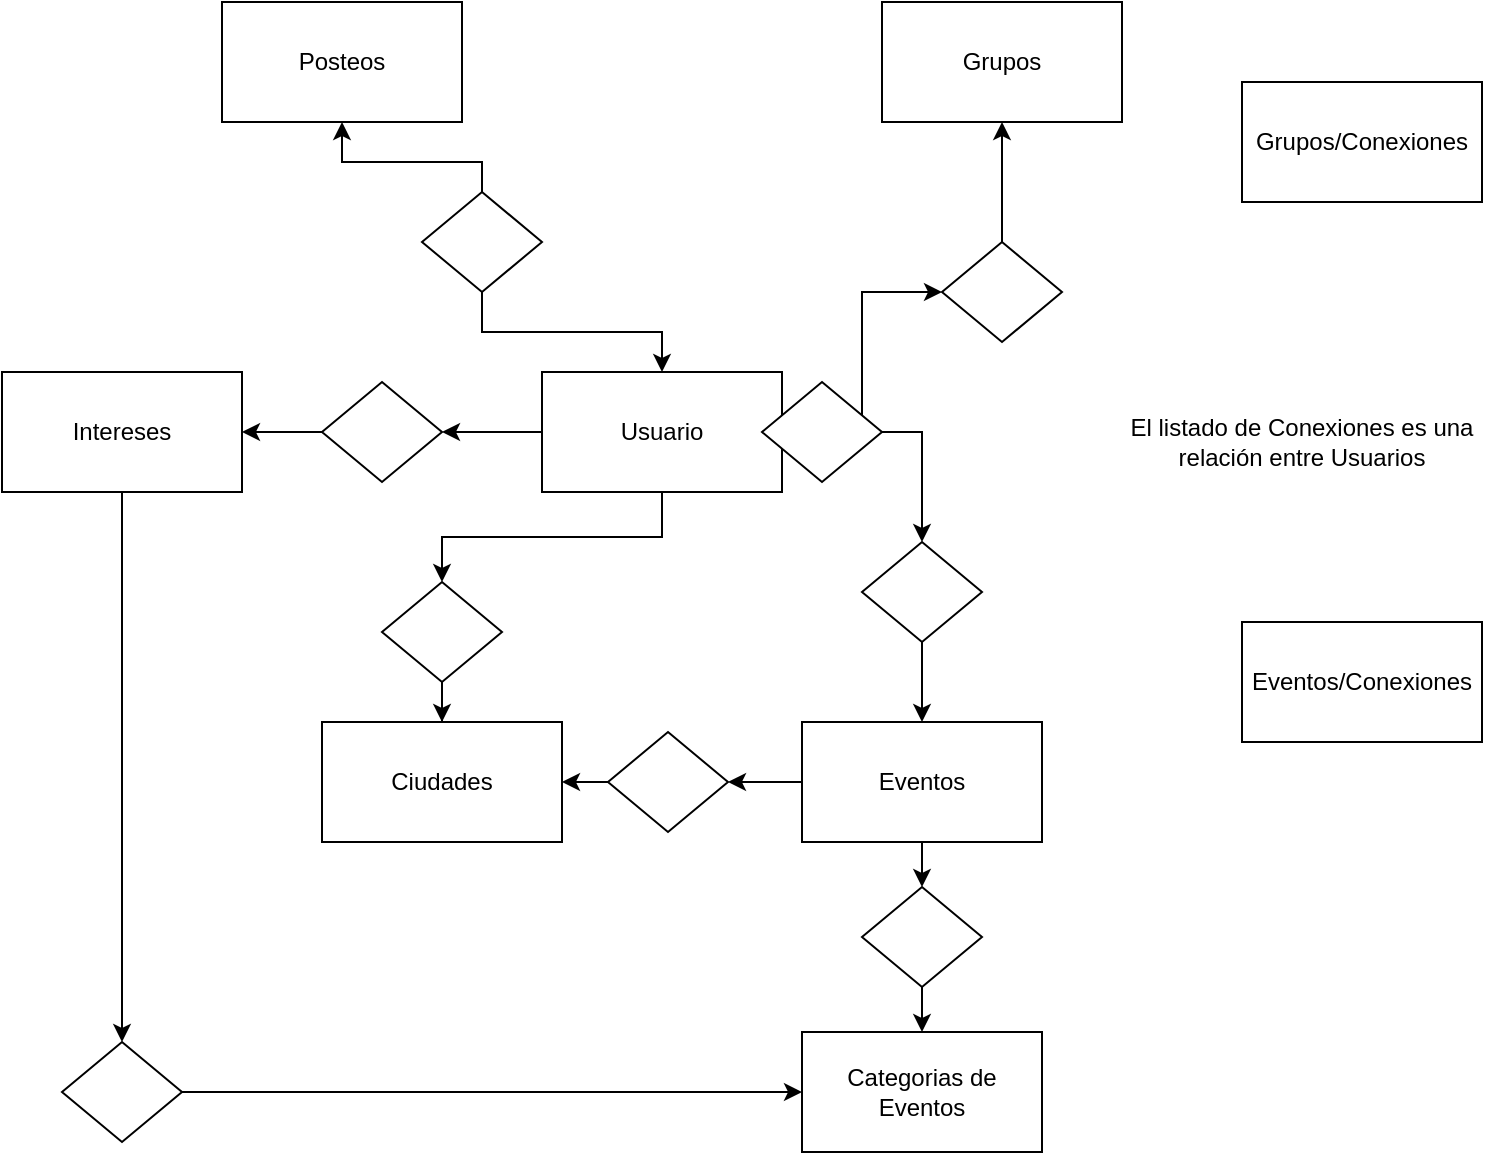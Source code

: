 <mxfile version="10.6.9" type="onedrive"><diagram id="a4jvNEhrJXfzJGENshXh" name="Page-1"><mxGraphModel dx="789" dy="1576" grid="1" gridSize="10" guides="1" tooltips="1" connect="1" arrows="1" fold="1" page="1" pageScale="1" pageWidth="827" pageHeight="1169" math="0" shadow="0"><root><mxCell id="0"/><mxCell id="1" parent="0"/><mxCell id="4y6UqLbimRRe3XPi3GQU-20" value="" style="edgeStyle=orthogonalEdgeStyle;rounded=0;orthogonalLoop=1;jettySize=auto;html=1;entryX=1;entryY=0.5;entryDx=0;entryDy=0;" edge="1" parent="1" source="4y6UqLbimRRe3XPi3GQU-1" target="4y6UqLbimRRe3XPi3GQU-11"><mxGeometry relative="1" as="geometry"><mxPoint x="370" y="180" as="targetPoint"/></mxGeometry></mxCell><mxCell id="4y6UqLbimRRe3XPi3GQU-27" value="" style="edgeStyle=orthogonalEdgeStyle;rounded=0;orthogonalLoop=1;jettySize=auto;html=1;entryX=0;entryY=0.5;entryDx=0;entryDy=0;" edge="1" parent="1" source="4y6UqLbimRRe3XPi3GQU-1" target="4y6UqLbimRRe3XPi3GQU-9"><mxGeometry relative="1" as="geometry"><mxPoint x="370" y="180" as="targetPoint"/></mxGeometry></mxCell><mxCell id="4y6UqLbimRRe3XPi3GQU-33" style="edgeStyle=orthogonalEdgeStyle;rounded=0;orthogonalLoop=1;jettySize=auto;html=1;" edge="1" parent="1" source="4y6UqLbimRRe3XPi3GQU-1" target="4y6UqLbimRRe3XPi3GQU-13"><mxGeometry relative="1" as="geometry"/></mxCell><mxCell id="4y6UqLbimRRe3XPi3GQU-35" value="" style="edgeStyle=orthogonalEdgeStyle;rounded=0;orthogonalLoop=1;jettySize=auto;html=1;entryX=0.5;entryY=0;entryDx=0;entryDy=0;exitX=0.5;exitY=1;exitDx=0;exitDy=0;" edge="1" parent="1" source="4y6UqLbimRRe3XPi3GQU-1" target="4y6UqLbimRRe3XPi3GQU-14"><mxGeometry relative="1" as="geometry"><mxPoint x="390" y="150" as="sourcePoint"/><mxPoint x="370" y="180" as="targetPoint"/></mxGeometry></mxCell><mxCell id="4y6UqLbimRRe3XPi3GQU-1" value="Usuario" style="rounded=0;whiteSpace=wrap;html=1;" vertex="1" parent="1"><mxGeometry x="320" y="85" width="120" height="60" as="geometry"/></mxCell><mxCell id="4y6UqLbimRRe3XPi3GQU-3" value="Ciudades" style="rounded=0;whiteSpace=wrap;html=1;" vertex="1" parent="1"><mxGeometry x="210" y="260" width="120" height="60" as="geometry"/></mxCell><mxCell id="4y6UqLbimRRe3XPi3GQU-41" value="" style="edgeStyle=orthogonalEdgeStyle;rounded=0;orthogonalLoop=1;jettySize=auto;html=1;entryX=0.5;entryY=0;entryDx=0;entryDy=0;" edge="1" parent="1" source="4y6UqLbimRRe3XPi3GQU-4" target="4y6UqLbimRRe3XPi3GQU-16"><mxGeometry relative="1" as="geometry"/></mxCell><mxCell id="4y6UqLbimRRe3XPi3GQU-47" value="" style="edgeStyle=orthogonalEdgeStyle;rounded=0;orthogonalLoop=1;jettySize=auto;html=1;" edge="1" parent="1" source="4y6UqLbimRRe3XPi3GQU-4" target="4y6UqLbimRRe3XPi3GQU-45"><mxGeometry relative="1" as="geometry"/></mxCell><mxCell id="4y6UqLbimRRe3XPi3GQU-4" value="Eventos" style="rounded=0;whiteSpace=wrap;html=1;" vertex="1" parent="1"><mxGeometry x="450" y="260" width="120" height="60" as="geometry"/></mxCell><mxCell id="4y6UqLbimRRe3XPi3GQU-5" value="Categorias de Eventos" style="rounded=0;whiteSpace=wrap;html=1;" vertex="1" parent="1"><mxGeometry x="450" y="415" width="120" height="60" as="geometry"/></mxCell><mxCell id="4y6UqLbimRRe3XPi3GQU-30" value="" style="edgeStyle=orthogonalEdgeStyle;rounded=0;orthogonalLoop=1;jettySize=auto;html=1;entryX=0.5;entryY=0;entryDx=0;entryDy=0;" edge="1" parent="1" source="4y6UqLbimRRe3XPi3GQU-6" target="4y6UqLbimRRe3XPi3GQU-15"><mxGeometry relative="1" as="geometry"><mxPoint x="100" y="300" as="targetPoint"/></mxGeometry></mxCell><mxCell id="4y6UqLbimRRe3XPi3GQU-6" value="Intereses" style="rounded=0;whiteSpace=wrap;html=1;" vertex="1" parent="1"><mxGeometry x="50" y="85" width="120" height="60" as="geometry"/></mxCell><mxCell id="4y6UqLbimRRe3XPi3GQU-7" value="Grupos" style="rounded=0;whiteSpace=wrap;html=1;" vertex="1" parent="1"><mxGeometry x="490" y="-100" width="120" height="60" as="geometry"/></mxCell><mxCell id="4y6UqLbimRRe3XPi3GQU-8" value="Posteos" style="rounded=0;whiteSpace=wrap;html=1;" vertex="1" parent="1"><mxGeometry x="160" y="-100" width="120" height="60" as="geometry"/></mxCell><mxCell id="4y6UqLbimRRe3XPi3GQU-36" value="" style="edgeStyle=orthogonalEdgeStyle;rounded=0;orthogonalLoop=1;jettySize=auto;html=1;" edge="1" parent="1" source="4y6UqLbimRRe3XPi3GQU-9" target="4y6UqLbimRRe3XPi3GQU-7"><mxGeometry relative="1" as="geometry"/></mxCell><mxCell id="4y6UqLbimRRe3XPi3GQU-9" value="" style="rhombus;whiteSpace=wrap;html=1;" vertex="1" parent="1"><mxGeometry x="520" y="20" width="60" height="50" as="geometry"/></mxCell><mxCell id="4y6UqLbimRRe3XPi3GQU-17" value="" style="edgeStyle=orthogonalEdgeStyle;rounded=0;orthogonalLoop=1;jettySize=auto;html=1;" edge="1" parent="1" source="4y6UqLbimRRe3XPi3GQU-10" target="4y6UqLbimRRe3XPi3GQU-1"><mxGeometry relative="1" as="geometry"/></mxCell><mxCell id="4y6UqLbimRRe3XPi3GQU-18" value="" style="edgeStyle=orthogonalEdgeStyle;rounded=0;orthogonalLoop=1;jettySize=auto;html=1;" edge="1" parent="1" source="4y6UqLbimRRe3XPi3GQU-10" target="4y6UqLbimRRe3XPi3GQU-8"><mxGeometry relative="1" as="geometry"><Array as="points"><mxPoint x="290" y="-20"/><mxPoint x="220" y="-20"/></Array></mxGeometry></mxCell><mxCell id="4y6UqLbimRRe3XPi3GQU-10" value="" style="rhombus;whiteSpace=wrap;html=1;" vertex="1" parent="1"><mxGeometry x="260" y="-5" width="60" height="50" as="geometry"/></mxCell><mxCell id="4y6UqLbimRRe3XPi3GQU-24" value="" style="edgeStyle=orthogonalEdgeStyle;rounded=0;orthogonalLoop=1;jettySize=auto;html=1;entryX=1;entryY=0.5;entryDx=0;entryDy=0;" edge="1" parent="1" source="4y6UqLbimRRe3XPi3GQU-11" target="4y6UqLbimRRe3XPi3GQU-6"><mxGeometry relative="1" as="geometry"><mxPoint x="120" y="155" as="targetPoint"/></mxGeometry></mxCell><mxCell id="4y6UqLbimRRe3XPi3GQU-11" value="" style="rhombus;whiteSpace=wrap;html=1;" vertex="1" parent="1"><mxGeometry x="210" y="90" width="60" height="50" as="geometry"/></mxCell><mxCell id="4y6UqLbimRRe3XPi3GQU-52" value="" style="rhombus;whiteSpace=wrap;html=1;" vertex="1" parent="1"><mxGeometry x="430" y="90" width="60" height="50" as="geometry"/></mxCell><mxCell id="4y6UqLbimRRe3XPi3GQU-40" value="" style="edgeStyle=orthogonalEdgeStyle;rounded=0;orthogonalLoop=1;jettySize=auto;html=1;" edge="1" parent="1" source="4y6UqLbimRRe3XPi3GQU-13" target="4y6UqLbimRRe3XPi3GQU-4"><mxGeometry relative="1" as="geometry"/></mxCell><mxCell id="4y6UqLbimRRe3XPi3GQU-13" value="" style="rhombus;whiteSpace=wrap;html=1;" vertex="1" parent="1"><mxGeometry x="480" y="170" width="60" height="50" as="geometry"/></mxCell><mxCell id="4y6UqLbimRRe3XPi3GQU-28" value="" style="edgeStyle=orthogonalEdgeStyle;rounded=0;orthogonalLoop=1;jettySize=auto;html=1;" edge="1" parent="1" source="4y6UqLbimRRe3XPi3GQU-14" target="4y6UqLbimRRe3XPi3GQU-3"><mxGeometry relative="1" as="geometry"/></mxCell><mxCell id="4y6UqLbimRRe3XPi3GQU-14" value="" style="rhombus;whiteSpace=wrap;html=1;" vertex="1" parent="1"><mxGeometry x="240" y="190" width="60" height="50" as="geometry"/></mxCell><mxCell id="4y6UqLbimRRe3XPi3GQU-32" value="" style="edgeStyle=orthogonalEdgeStyle;rounded=0;orthogonalLoop=1;jettySize=auto;html=1;" edge="1" parent="1" source="4y6UqLbimRRe3XPi3GQU-15" target="4y6UqLbimRRe3XPi3GQU-5"><mxGeometry relative="1" as="geometry"><mxPoint x="230" y="385" as="targetPoint"/></mxGeometry></mxCell><mxCell id="4y6UqLbimRRe3XPi3GQU-15" value="" style="rhombus;whiteSpace=wrap;html=1;" vertex="1" parent="1"><mxGeometry x="80" y="420" width="60" height="50" as="geometry"/></mxCell><mxCell id="4y6UqLbimRRe3XPi3GQU-42" style="edgeStyle=orthogonalEdgeStyle;rounded=0;orthogonalLoop=1;jettySize=auto;html=1;entryX=0.5;entryY=0;entryDx=0;entryDy=0;" edge="1" parent="1" source="4y6UqLbimRRe3XPi3GQU-16" target="4y6UqLbimRRe3XPi3GQU-5"><mxGeometry relative="1" as="geometry"/></mxCell><mxCell id="4y6UqLbimRRe3XPi3GQU-16" value="" style="rhombus;whiteSpace=wrap;html=1;" vertex="1" parent="1"><mxGeometry x="480" y="342.5" width="60" height="50" as="geometry"/></mxCell><mxCell id="4y6UqLbimRRe3XPi3GQU-48" value="" style="edgeStyle=orthogonalEdgeStyle;rounded=0;orthogonalLoop=1;jettySize=auto;html=1;" edge="1" parent="1" source="4y6UqLbimRRe3XPi3GQU-45" target="4y6UqLbimRRe3XPi3GQU-3"><mxGeometry relative="1" as="geometry"/></mxCell><mxCell id="4y6UqLbimRRe3XPi3GQU-45" value="" style="rhombus;whiteSpace=wrap;html=1;" vertex="1" parent="1"><mxGeometry x="353" y="265" width="60" height="50" as="geometry"/></mxCell><mxCell id="4y6UqLbimRRe3XPi3GQU-49" value="Grupos/Conexiones" style="rounded=0;whiteSpace=wrap;html=1;" vertex="1" parent="1"><mxGeometry x="670" y="-60" width="120" height="60" as="geometry"/></mxCell><mxCell id="4y6UqLbimRRe3XPi3GQU-50" value="Eventos/Conexiones" style="rounded=0;whiteSpace=wrap;html=1;" vertex="1" parent="1"><mxGeometry x="670" y="210" width="120" height="60" as="geometry"/></mxCell><mxCell id="4y6UqLbimRRe3XPi3GQU-53" value="El listado de Conexiones es una relación entre Usuarios" style="text;html=1;strokeColor=none;fillColor=none;align=center;verticalAlign=middle;whiteSpace=wrap;rounded=0;" vertex="1" parent="1"><mxGeometry x="610" y="90" width="180" height="60" as="geometry"/></mxCell></root></mxGraphModel></diagram></mxfile>